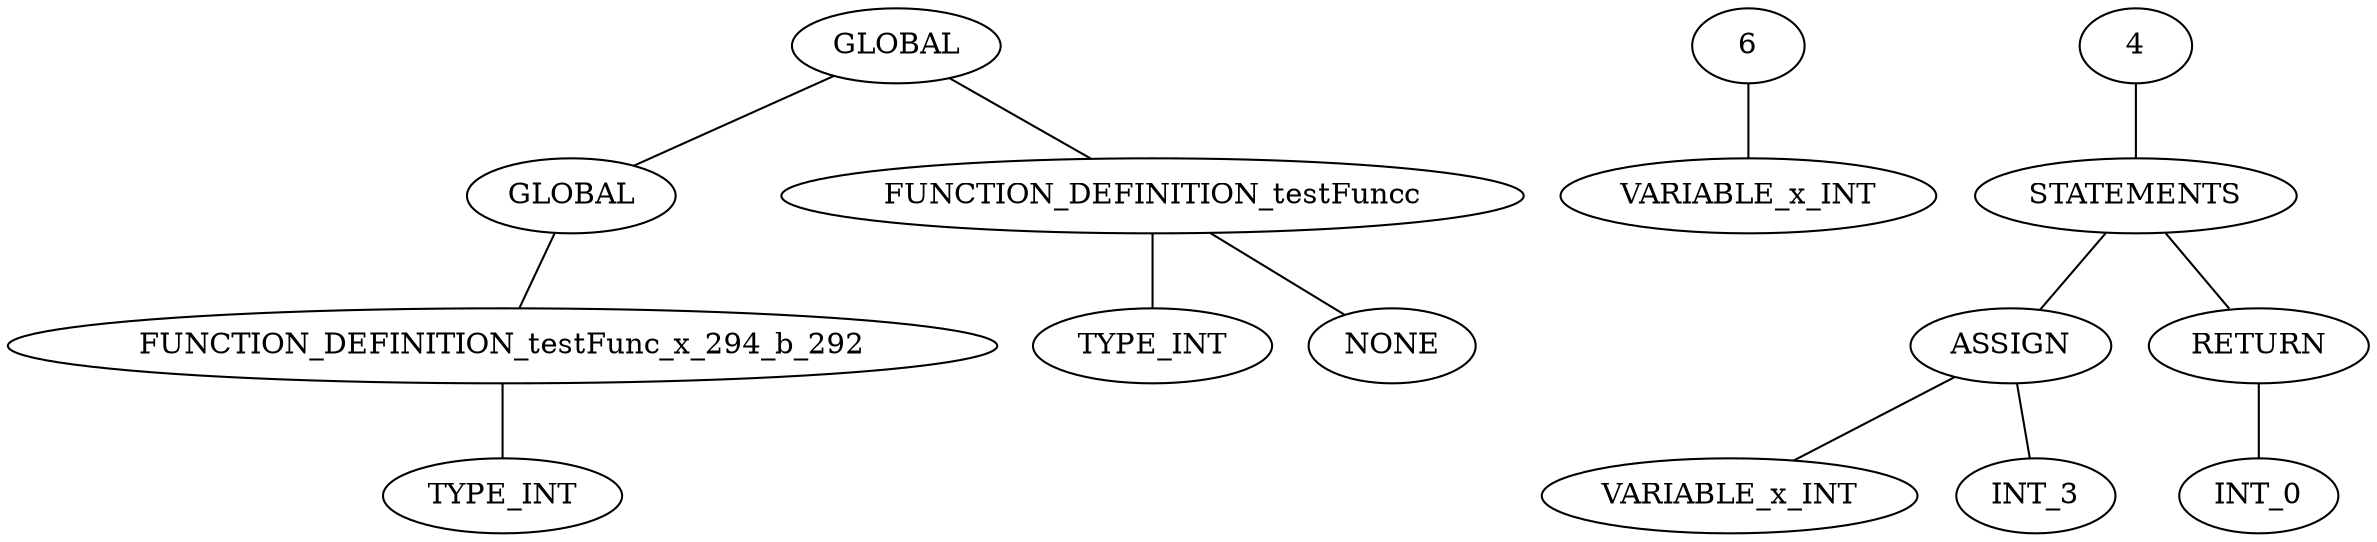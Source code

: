 graph G {
0[label=GLOBAL];
1[label=GLOBAL];
0--1;
2[label=FUNCTION_DEFINITION_testFunc_x_294_b_292];
1--2;
3[label=TYPE_INT];
2--3;
8[label=VARIABLE_x_INT];
6--8;
9[label=STATEMENTS];
4--9;
10[label=ASSIGN];
9--10;
11[label=VARIABLE_x_INT];
10--11;
12[label=INT_3];
10--12;
13[label=RETURN];
9--13;
14[label=INT_0];
13--14;
15[label=FUNCTION_DEFINITION_testFuncc];
0--15;
16[label=TYPE_INT];
15--16;
17[label=NONE];
15--17;
}
